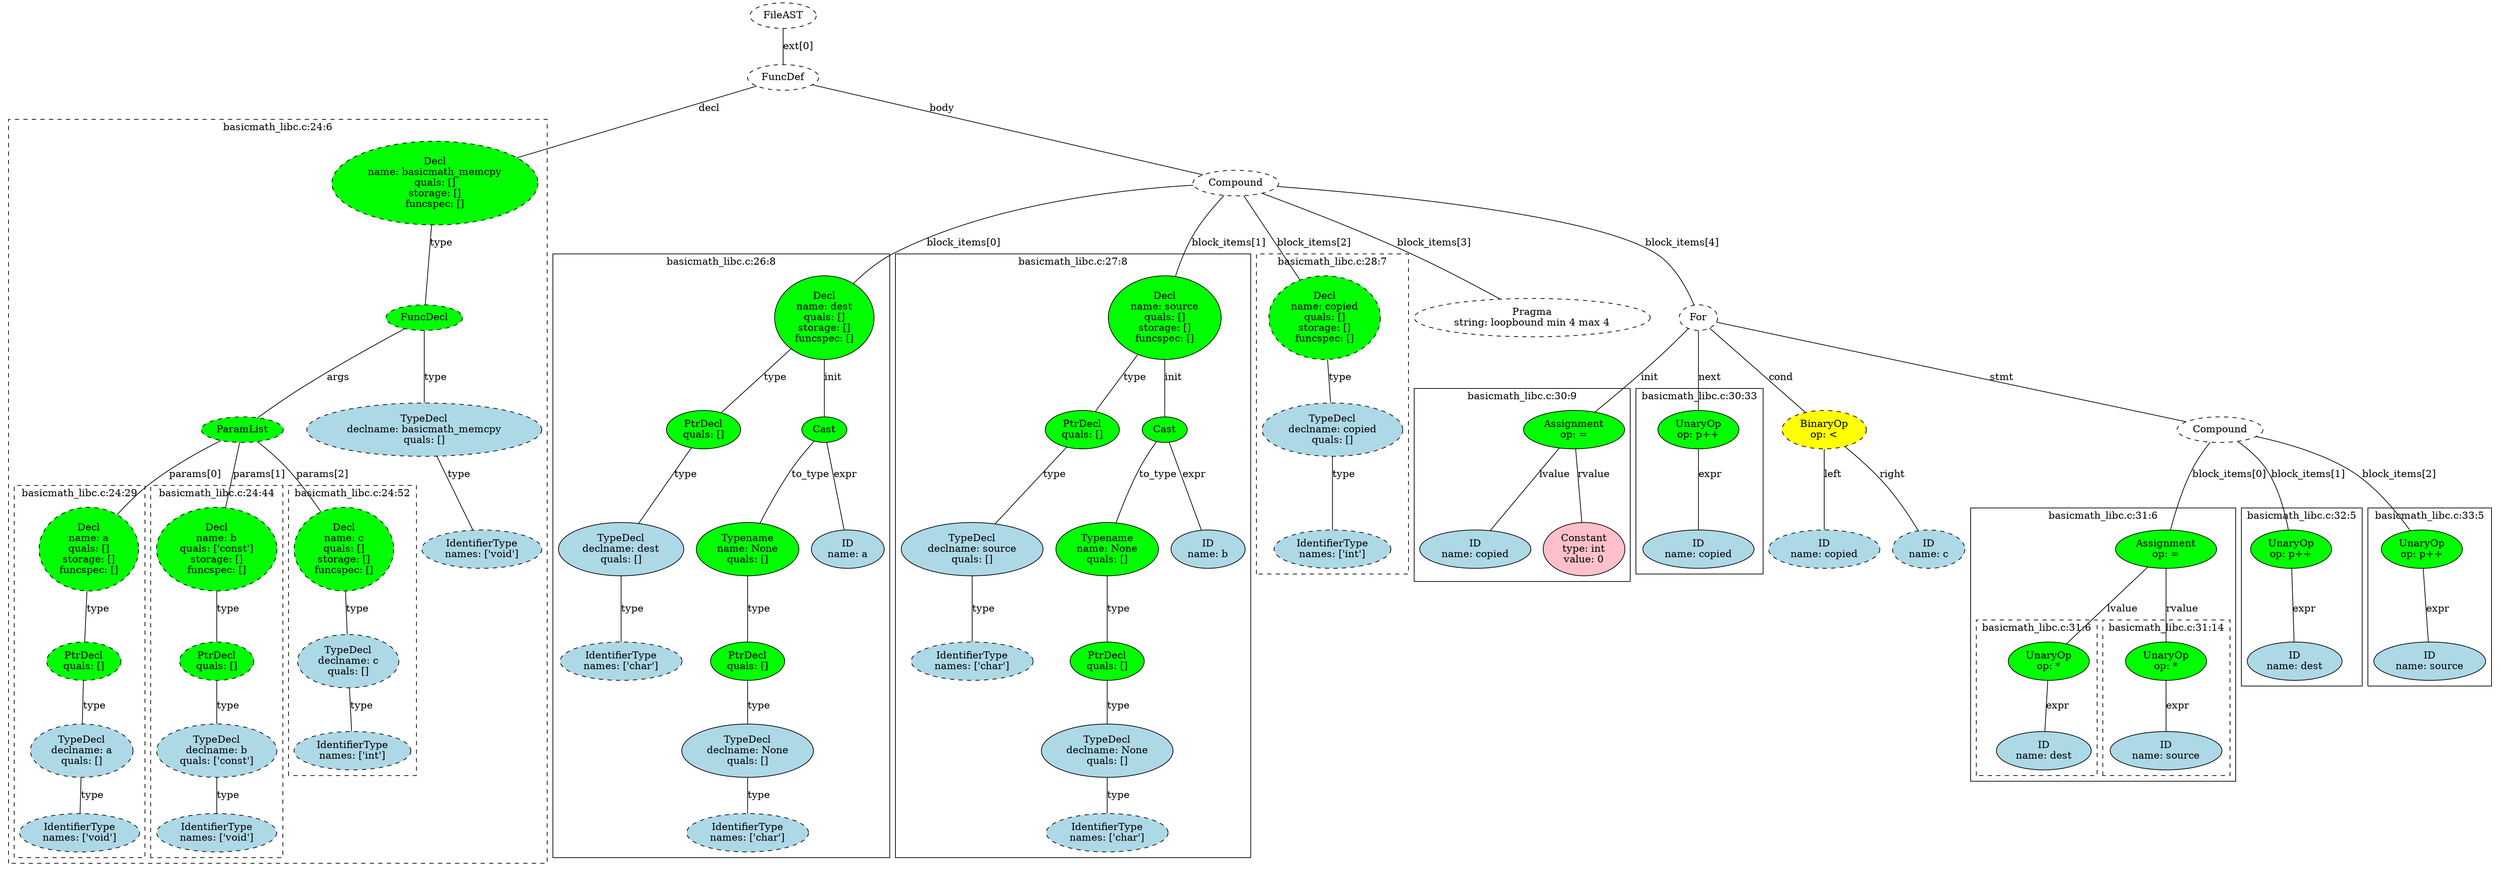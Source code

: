 strict graph "" {
	graph [bb="0,0,2916,1218.5"];
	node [label="\N"];
	subgraph cluster3 {
		graph [bb="8,8,642,1054.5",
			label="basicmath_libc.c:24:6",
			lheight=0.21,
			lp="325,1043",
			lwidth=1.68,
			style=dashed
		];
		subgraph cluster6 {
			graph [bb="16,16,170,539.42",
				label="basicmath_libc.c:24:29",
				lheight=0.21,
				lp="93,527.92",
				lwidth=1.76,
				style=dashed
			];
			9	[fillcolor=lightblue,
				height=0.74639,
				label="IdentifierType
names: ['void']",
				pos="93,50.87",
				style="filled,dashed",
				width=1.9053];
			8	[fillcolor=lightblue,
				height=1.041,
				label="TypeDecl
declname: a
quals: []",
				pos="95,166.22",
				style="filled,dashed",
				width=1.6303];
			8 -- 9	[label=type,
				lp="106,103.24",
				pos="94.356,128.73 94.064,112.16 93.725,92.947 93.459,77.874"];
			7	[fillcolor=green,
				height=0.74639,
				label="PtrDecl
quals: []",
				pos="98,292.17",
				style="filled,dashed",
				width=1.2178];
			7 -- 8	[label=type,
				lp="109,229.19",
				pos="97.371,265.19 96.942,247.44 96.366,223.66 95.89,203.98"];
			6	[fillcolor=green,
				height=1.6303,
				label="Decl
name: a
quals: []
storage: []
funcspec: []",
				pos="104,449.73",
				style="filled,dashed",
				width=1.591];
			6 -- 7	[label=type,
				lp="113,365.54",
				pos="101.77,390.81 100.82,366.27 99.764,338.92 99.012,319.42"];
		}
		subgraph cluster10 {
			graph [bb="178,16,332,539.42",
				label="basicmath_libc.c:24:44",
				lheight=0.21,
				lp="255,527.92",
				lwidth=1.76,
				style=dashed
			];
			13	[fillcolor=lightblue,
				height=0.74639,
				label="IdentifierType
names: ['void']",
				pos="255,50.87",
				style="filled,dashed",
				width=1.9053];
			12	[fillcolor=lightblue,
				height=1.041,
				label="TypeDecl
declname: b
quals: ['const']",
				pos="257,166.22",
				style="filled,dashed",
				width=1.866];
			12 -- 13	[label=type,
				lp="268,103.24",
				pos="256.36,128.73 256.06,112.16 255.72,92.947 255.46,77.874"];
			11	[fillcolor=green,
				height=0.74639,
				label="PtrDecl
quals: []",
				pos="257,292.17",
				style="filled,dashed",
				width=1.2178];
			11 -- 12	[label=type,
				lp="269,229.19",
				pos="257,265.19 257,247.44 257,223.66 257,203.98"];
			10	[fillcolor=green,
				height=1.6303,
				label="Decl
name: b
quals: ['const']
storage: []
funcspec: []",
				pos="257,449.73",
				style="filled,dashed",
				width=1.866];
			10 -- 11	[label=type,
				lp="269,365.54",
				pos="257,390.81 257,366.27 257,338.92 257,319.42"];
		}
		subgraph cluster14 {
			graph [bb="340,131.35,488,539.42",
				label="basicmath_libc.c:24:52",
				lheight=0.21,
				lp="414,527.92",
				lwidth=1.76,
				style=dashed
			];
			16	[fillcolor=lightblue,
				height=0.74639,
				label="IdentifierType
names: ['int']",
				pos="414,166.22",
				style="filled,dashed",
				width=1.8463];
			15	[fillcolor=lightblue,
				height=1.041,
				label="TypeDecl
declname: c
quals: []",
				pos="410,292.17",
				style="filled,dashed",
				width=1.6303];
			15 -- 16	[label=type,
				lp="424,229.19",
				pos="411.18,254.65 411.81,234.94 412.58,211.07 413.16,193.26"];
			14	[fillcolor=green,
				height=1.6303,
				label="Decl
name: c
quals: []
storage: []
funcspec: []",
				pos="406,449.73",
				style="filled,dashed",
				width=1.591];
			14 -- 15	[label=type,
				lp="420,365.54",
				pos="407.49,390.81 408.01,370.42 408.59,348.08 409.05,329.92"];
		}
		5	[fillcolor=green,
			height=0.5,
			label=ParamList,
			pos="281,617.9",
			style="filled,dashed",
			width=1.3179];
		5 -- 6	[label="params[0]",
			lp="226,554.92",
			pos="257.03,602.28 234.34,587.84 199.98,564.35 174,539.42 160.98,526.93 148.27,511.96 137.34,497.91"];
		5 -- 10	[label="params[1]",
			lp="300,554.92",
			pos="278.52,599.74 275.42,578.26 269.95,540.38 265.3,508.19"];
		5 -- 14	[label="params[2]",
			lp="371,554.92",
			pos="297.37,600.85 307.77,590.33 321.24,576.04 332,562.42 347.58,542.71 363.18,519.75 376.02,499.79"];
		4	[fillcolor=green,
			height=0.5,
			label=FuncDecl,
			pos="502,775.46",
			style="filled,dashed",
			width=1.2457];
		4 -- 5	[label=args,
			lp="402.5,691.27",
			pos="480.47,759.46 452.78,740.16 403.24,705.56 361,675.77 341.09,661.72 318.46,645.62 302.36,634.15"];
		17	[fillcolor=lightblue,
			height=1.041,
			label="TypeDecl
declname: basicmath_memcpy
quals: []",
			pos="502,617.9",
			style="filled,dashed",
			width=3.673];
		4 -- 17	[label=type,
			lp="514,691.27",
			pos="502,757.21 502,732.85 502,687.74 502,655.67"];
		18	[fillcolor=lightblue,
			height=0.74639,
			label="IdentifierType
names: ['void']",
			pos="565,449.73",
			style="filled,dashed",
			width=1.9053];
		17 -- 18	[label=type,
			lp="539,554.92",
			pos="515.83,580.43 527.74,549 544.65,504.41 555.21,476.55"];
		3	[fillcolor=green,
			height=1.6303,
			label="Decl
name: basicmath_memcpy
quals: []
storage: []
funcspec: []",
			pos="514,964.84",
			style="filled,dashed",
			width=3.2213];
		3 -- 4	[label=type,
			lp="521,880.65",
			pos="510.3,906.09 507.82,867.38 504.73,819.01 503.11,793.71"];
	}
	subgraph cluster20 {
		graph [bb="650,16,1042,865.15",
			label="basicmath_libc.c:26:8",
			lheight=0.21,
			lp="846,853.65",
			lwidth=1.68
		];
		23	[fillcolor=lightblue,
			height=0.74639,
			label="IdentifierType
names: ['char']",
			pos="727,292.17",
			style="filled,dashed",
			width=1.8856];
		22	[fillcolor=lightblue,
			height=1.041,
			label="TypeDecl
declname: dest
quals: []",
			pos="727,449.73",
			style=filled,
			width=1.9249];
		22 -- 23	[label=type,
			lp="739,365.54",
			pos="727,411.86 727,383.29 727,344.43 727,319.07"];
		21	[fillcolor=green,
			height=0.74639,
			label="PtrDecl
quals: []",
			pos="820,617.9",
			style=filled,
			width=1.2178];
		21 -- 22	[label=type,
			lp="799,554.92",
			pos="806.08,592.02 790.32,563.86 764.53,517.78 746.71,485.94"];
		20	[fillcolor=green,
			height=1.6303,
			label="Decl
name: dest
quals: []
storage: []
funcspec: []",
			pos="965,775.46",
			style=filled,
			width=1.591];
		20 -- 21	[label=type,
			lp="904,691.27",
			pos="925.76,732.36 898.59,703.21 863.45,665.51 841.31,641.76"];
		24	[fillcolor=green,
			height=0.5,
			label=Cast,
			pos="965,617.9",
			style=filled,
			width=0.75];
		20 -- 24	[label=init,
			lp="974.5,691.27",
			pos="965,716.53 965,687.85 965,655.31 965,635.98"];
		25	[fillcolor=green,
			height=1.041,
			label="Typename
name: None
quals: []",
			pos="873,449.73",
			style=filled,
			width=1.6303];
		24 -- 25	[label=to_type,
			lp="949.5,554.92",
			pos="953.77,601.01 946.4,590.31 936.72,575.77 929,562.42 914.5,537.35 899.9,508.06 889.24,485.76"];
		29	[fillcolor=lightblue,
			height=0.74639,
			label="ID
name: a",
			pos="992,449.73",
			style=filled,
			width=1.1785];
		24 -- 29	[label=expr,
			lp="988.5,554.92",
			pos="967.79,599.74 972.53,570.55 982.2,511.07 987.77,476.74"];
		26	[fillcolor=green,
			height=0.74639,
			label="PtrDecl
quals: []",
			pos="873,292.17",
			style=filled,
			width=1.2178];
		25 -- 26	[label=type,
			lp="885,365.54",
			pos="873,411.86 873,383.29 873,344.43 873,319.07"];
		28	[fillcolor=lightblue,
			height=0.74639,
			label="IdentifierType
names: ['char']",
			pos="873,50.87",
			style="filled,dashed",
			width=1.8856];
		27	[fillcolor=lightblue,
			height=1.041,
			label="TypeDecl
declname: None
quals: []",
			pos="873,166.22",
			style=filled,
			width=2.082];
		27 -- 28	[label=type,
			lp="885,103.24",
			pos="873,128.73 873,112.16 873,92.947 873,77.874"];
		26 -- 27	[label=type,
			lp="885,229.19",
			pos="873,265.19 873,247.44 873,223.66 873,203.98"];
	}
	subgraph cluster30 {
		graph [bb="1050,16,1464,865.15",
			label="basicmath_libc.c:27:8",
			lheight=0.21,
			lp="1257,853.65",
			lwidth=1.68
		];
		33	[fillcolor=lightblue,
			height=0.74639,
			label="IdentifierType
names: ['char']",
			pos="1137,292.17",
			style="filled,dashed",
			width=1.8856];
		32	[fillcolor=lightblue,
			height=1.041,
			label="TypeDecl
declname: source
quals: []",
			pos="1137,449.73",
			style=filled,
			width=2.1999];
		32 -- 33	[label=type,
			lp="1149,365.54",
			pos="1137,411.86 1137,383.29 1137,344.43 1137,319.07"];
		31	[fillcolor=green,
			height=0.74639,
			label="PtrDecl
quals: []",
			pos="1217,617.9",
			style=filled,
			width=1.2178];
		31 -- 32	[label=type,
			lp="1200,554.92",
			pos="1205,592.02 1191.6,564.04 1169.6,518.37 1154.2,486.56"];
		30	[fillcolor=green,
			height=1.6303,
			label="Decl
name: source
quals: []
storage: []
funcspec: []",
			pos="1339,775.46",
			style=filled,
			width=1.7481];
		30 -- 31	[label=type,
			lp="1290,691.27",
			pos="1302.1,727.36 1280,699.28 1253,664.85 1235.4,642.42"];
		34	[fillcolor=green,
			height=0.5,
			label=Cast,
			pos="1339,617.9",
			style=filled,
			width=0.75];
		30 -- 34	[label=init,
			lp="1348.5,691.27",
			pos="1339,716.53 1339,687.85 1339,655.31 1339,635.98"];
		35	[fillcolor=green,
			height=1.041,
			label="Typename
name: None
quals: []",
			pos="1293,449.73",
			style=filled,
			width=1.6303];
		34 -- 35	[label=to_type,
			lp="1342.5,554.92",
			pos="1334.3,600.05 1327,573.65 1312.7,521.92 1303,486.84"];
		39	[fillcolor=lightblue,
			height=0.74639,
			label="ID
name: b",
			pos="1413,449.73",
			style=filled,
			width=1.1982];
		34 -- 39	[label=expr,
			lp="1385.5,554.92",
			pos="1347.9,600.39 1353.6,589.68 1361,575.36 1367,562.42 1380.5,533.29 1394.3,499.09 1403.2,476.28"];
		36	[fillcolor=green,
			height=0.74639,
			label="PtrDecl
quals: []",
			pos="1293,292.17",
			style=filled,
			width=1.2178];
		35 -- 36	[label=type,
			lp="1305,365.54",
			pos="1293,411.86 1293,383.29 1293,344.43 1293,319.07"];
		38	[fillcolor=lightblue,
			height=0.74639,
			label="IdentifierType
names: ['char']",
			pos="1293,50.87",
			style="filled,dashed",
			width=1.8856];
		37	[fillcolor=lightblue,
			height=1.041,
			label="TypeDecl
declname: None
quals: []",
			pos="1293,166.22",
			style=filled,
			width=2.082];
		37 -- 38	[label=type,
			lp="1305,103.24",
			pos="1293,128.73 1293,112.16 1293,92.947 1293,77.874"];
		36 -- 37	[label=type,
			lp="1305,229.19",
			pos="1293,265.19 1293,247.44 1293,223.66 1293,203.98"];
	}
	subgraph cluster40 {
		graph [bb="1472,414.86,1648,865.15",
			label="basicmath_libc.c:28:7",
			lheight=0.21,
			lp="1560,853.65",
			lwidth=1.68,
			style=dashed
		];
		42	[fillcolor=lightblue,
			height=0.74639,
			label="IdentifierType
names: ['int']",
			pos="1560,449.73",
			style="filled,dashed",
			width=1.8463];
		41	[fillcolor=lightblue,
			height=1.041,
			label="TypeDecl
declname: copied
quals: []",
			pos="1560,617.9",
			style="filled,dashed",
			width=2.2195];
		41 -- 42	[label=type,
			lp="1572,554.92",
			pos="1560,580.02 1560,548.66 1560,504.42 1560,476.67"];
		40	[fillcolor=green,
			height=1.6303,
			label="Decl
name: copied
quals: []
storage: []
funcspec: []",
			pos="1552,775.46",
			style="filled,dashed",
			width=1.7678];
		40 -- 41	[label=type,
			lp="1568,691.27",
			pos="1555,716.53 1556,696.15 1557.2,673.81 1558.1,655.65"];
	}
	subgraph cluster45 {
		graph [bb="1656,404.25,1910,675.77",
			label="basicmath_libc.c:30:9",
			lheight=0.21,
			lp="1783,664.27",
			lwidth=1.68
		];
		46	[fillcolor=lightblue,
			height=0.74639,
			label="ID
name: copied",
			pos="1728,449.73",
			style=filled,
			width=1.7678];
		45	[fillcolor=green,
			height=0.74639,
			label="Assignment
op: =",
			pos="1844,617.9",
			style=filled,
			width=1.6106];
		45 -- 46	[label=lvalue,
			lp="1820,554.92",
			pos="1826.6,592.02 1804.8,560.69 1767.4,507.18 1745.5,475.78"];
		47	[fillcolor=pink,
			height=1.041,
			label="Constant
type: int
value: 0",
			pos="1856,449.73",
			style=filled,
			width=1.2767];
		45 -- 47	[label=rvalue,
			lp="1865,554.92",
			pos="1845.9,590.93 1847.9,563.09 1851.1,518.67 1853.4,487.3"];
	}
	subgraph cluster51 {
		graph [bb="1918,414.86,2062,675.77",
			label="basicmath_libc.c:30:33",
			lheight=0.21,
			lp="1990,664.27",
			lwidth=1.76
		];
		52	[fillcolor=lightblue,
			height=0.74639,
			label="ID
name: copied",
			pos="1990,449.73",
			style=filled,
			width=1.7678];
		51	[fillcolor=green,
			height=0.74639,
			label="UnaryOp
op: p++",
			pos="1990,617.9",
			style=filled,
			width=1.316];
		51 -- 52	[label=expr,
			lp="2002.5,554.92",
			pos="1990,590.93 1990,559.81 1990,507.95 1990,476.78"];
	}
	subgraph cluster54 {
		graph [bb="2309,123.35,2613,507.6",
			label="basicmath_libc.c:31:6",
			lheight=0.21,
			lp="2461,496.1",
			lwidth=1.68
		];
		subgraph cluster55 {
			graph [bb="2317,131.35,2454,350.04",
				label="basicmath_libc.c:31:6",
				lheight=0.21,
				lp="2385.5,338.54",
				lwidth=1.68,
				style=dashed
			];
			56	[fillcolor=lightblue,
				height=0.74639,
				label="ID
name: dest",
				pos="2392,166.22",
				style=filled,
				width=1.4928];
			55	[fillcolor=green,
				height=0.74639,
				label="UnaryOp
op: *",
				pos="2397,292.17",
				style=filled,
				width=1.316];
			55 -- 56	[label=expr,
				lp="2406.5,229.19",
				pos="2396,265.19 2395.1,244.03 2393.9,214.31 2393,193.17"];
		}
		subgraph cluster57 {
			graph [bb="2462,131.35,2605,350.04",
				label="basicmath_libc.c:31:14",
				lheight=0.21,
				lp="2533.5,338.54",
				lwidth=1.76,
				style=dashed
			];
			58	[fillcolor=lightblue,
				height=0.74639,
				label="ID
name: source",
				pos="2533,166.22",
				style=filled,
				width=1.7481];
			57	[fillcolor=green,
				height=0.74639,
				label="UnaryOp
op: *",
				pos="2533,292.17",
				style=filled,
				width=1.316];
			57 -- 58	[label=expr,
				lp="2545.5,229.19",
				pos="2533,265.19 2533,244.03 2533,214.31 2533,193.17"];
		}
		54	[fillcolor=green,
			height=0.74639,
			label="Assignment
op: =",
			pos="2533,449.73",
			style=filled,
			width=1.6106];
		54 -- 55	[label=lvalue,
			lp="2482,365.54",
			pos="2511.8,424.42 2486,394.94 2442.8,345.6 2417.4,316.54"];
		54 -- 57	[label=rvalue,
			lp="2550,365.54",
			pos="2533,422.69 2533,393.98 2533,348.04 2533,319.29"];
	}
	subgraph cluster59 {
		graph [bb="2621,257.3,2758,507.6",
			label="basicmath_libc.c:32:5",
			lheight=0.21,
			lp="2689.5,496.1",
			lwidth=1.68
		];
		60	[fillcolor=lightblue,
			height=0.74639,
			label="ID
name: dest",
			pos="2683,292.17",
			style=filled,
			width=1.4928];
		59	[fillcolor=green,
			height=0.74639,
			label="UnaryOp
op: p++",
			pos="2679,449.73",
			style=filled,
			width=1.316];
		59 -- 60	[label=expr,
			lp="2693.5,365.54",
			pos="2679.7,422.69 2680.4,393.98 2681.6,348.04 2682.3,319.29"];
	}
	subgraph cluster61 {
		graph [bb="2766,257.3,2908,507.6",
			label="basicmath_libc.c:33:5",
			lheight=0.21,
			lp="2837,496.1",
			lwidth=1.68
		];
		62	[fillcolor=lightblue,
			height=0.74639,
			label="ID
name: source",
			pos="2837,292.17",
			style=filled,
			width=1.7481];
		61	[fillcolor=green,
			height=0.74639,
			label="UnaryOp
op: p++",
			pos="2829,449.73",
			style=filled,
			width=1.316];
		61 -- 62	[label=expr,
			lp="2845.5,365.54",
			pos="2830.3,422.69 2831.8,393.98 2834.2,348.04 2835.7,319.29"];
	}
	2	[fillcolor=white,
		height=0.5,
		label=FuncDef,
		pos="925,1113.5",
		style="filled,dashed",
		width=1.1555];
	2 -- 3	[label=decl,
		lp="836.5,1070",
		pos="893.77,1101.4 833.64,1079.9 699.63,1032.1 608.01,999.39"];
	19	[fillcolor=white,
		height=0.5,
		label=Compound,
		pos="1426,964.84",
		style="filled,dashed",
		width=1.3902];
	2 -- 19	[label=body,
		lp="1101,1070",
		pos="958.65,1102.7 1048.6,1076.3 1294.2,1004.4 1388.5,976.83"];
	19 -- 20	[label="block_items[0]",
		lp="1124.5,880.65",
		pos="1377.6,960.11 1301.9,952.42 1153.1,929.71 1046,865.15 1028.1,854.38 1011.9,838.49 998.68,823.13"];
	19 -- 30	[label="block_items[1]",
		lp="1416.5,880.65",
		pos="1412.8,947.24 1401.5,932.43 1385.5,909.81 1375,888.15 1366.5,870.74 1359.4,850.87 1353.8,832.76"];
	19 -- 40	[label="block_items[2]",
		lp="1526.5,880.65",
		pos="1437.2,947.21 1455.3,920.25 1491.8,865.97 1518.8,825.82"];
	43	[fillcolor=white,
		height=0.74639,
		label="Pragma
string: loopbound min 4 max 4",
		pos="1788,775.46",
		style="filled,dashed",
		width=3.673];
	19 -- 43	[label="block_items[3]",
		lp="1675.5,880.65",
		pos="1459.4,951.28 1504.2,933.97 1585.9,900.83 1652,865.15 1687.7,845.87 1726.3,820.22 1753.2,801.46"];
	44	[fillcolor=white,
		height=0.5,
		label=For,
		pos="1990,775.46",
		style="filled,dashed",
		width=0.75];
	19 -- 44	[label="block_items[4]",
		lp="1949.5,880.65",
		pos="1473.7,959.1 1584.1,947.41 1853.9,914.48 1929,865.15 1955.9,847.5 1974.2,813.53 1983.3,793.14"];
	44 -- 45	[label=init,
		lp="1926.5,691.27",
		pos="1976.3,759.82 1951.1,732.97 1897.2,675.61 1866.6,642.95"];
	44 -- 51	[label=next,
		lp="2002,691.27",
		pos="1990,757.21 1990,730 1990,676.92 1990,645.01"];
	48	[fillcolor=yellow,
		height=0.74639,
		label="BinaryOp
op: <",
		pos="2135,617.9",
		style="filled,dashed",
		width=1.3749];
	44 -- 48	[label=cond,
		lp="2084.5,691.27",
		pos="2003.6,759.82 2028.9,732.74 2083,674.63 2113.3,642.13"];
	53	[fillcolor=white,
		height=0.5,
		label=Compound,
		pos="2597,617.9",
		style="filled,dashed",
		width=1.3902];
	44 -- 53	[label=stmt,
		lp="2341.5,691.27",
		pos="2014.9,768.07 2108.8,744 2441.9,658.65 2557.3,629.08"];
	49	[fillcolor=lightblue,
		height=0.74639,
		label="ID
name: copied",
		pos="2135,449.73",
		style="filled,dashed",
		width=1.7678];
	48 -- 49	[label=left,
		lp="2144.5,554.92",
		pos="2135,590.93 2135,559.81 2135,507.95 2135,476.78"];
	50	[fillcolor=lightblue,
		height=0.74639,
		label="ID
name: c",
		pos="2259,449.73",
		style="filled,dashed",
		width=1.1785];
	48 -- 50	[label=right,
		lp="2213,554.92",
		pos="2159.2,594.09 2174.2,579.29 2193.3,559.15 2208,539.42 2223,519.17 2237.1,494.1 2246.6,475.78"];
	53 -- 54	[label="block_items[0]",
		lp="2604.5,554.92",
		pos="2584.6,599.96 2577.5,589.55 2568.8,575.71 2563,562.42 2550.7,534.25 2542.4,499.86 2537.7,476.74"];
	53 -- 59	[label="block_items[1]",
		lp="2694.5,554.92",
		pos="2615.1,600.79 2625.4,590.68 2637.9,576.85 2646,562.42 2661.2,535.24 2670.1,500.35 2674.7,476.85"];
	53 -- 61	[label="block_items[2]",
		lp="2799.5,554.92",
		pos="2636.9,606.88 2666.9,598.16 2708.1,583.57 2740,562.42 2773.5,540.21 2800.2,501.39 2815.4,475.87"];
	1	[fillcolor=white,
		height=0.5,
		label=FileAST,
		pos="925,1200.5",
		style="filled,dashed",
		width=1.1374];
	1 -- 2	[label="ext[0]",
		lp="941.5,1157",
		pos="925,1182.3 925,1167.6 925,1146.4 925,1131.7"];
}
